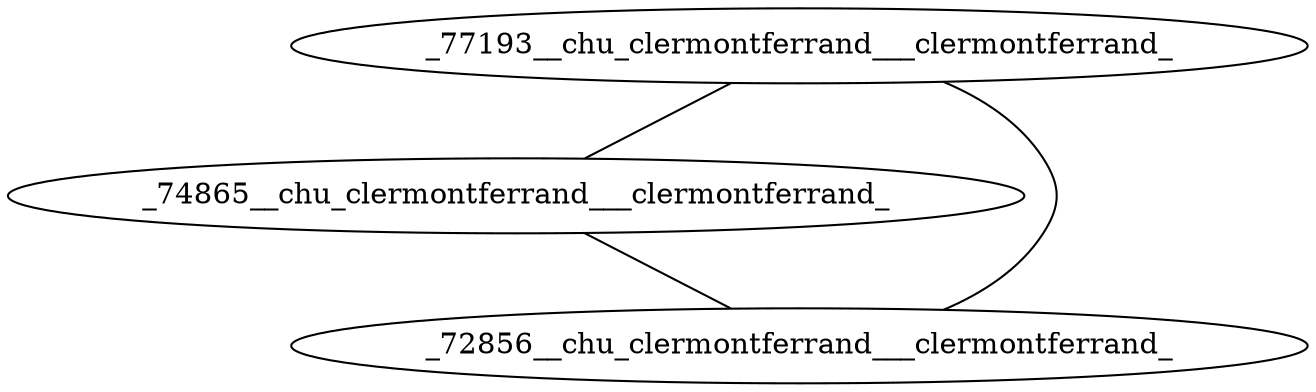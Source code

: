 graph {
_77193__chu_clermontferrand___clermontferrand_ -- _74865__chu_clermontferrand___clermontferrand_
_74865__chu_clermontferrand___clermontferrand_ -- _72856__chu_clermontferrand___clermontferrand_
_77193__chu_clermontferrand___clermontferrand_ -- _72856__chu_clermontferrand___clermontferrand_
}